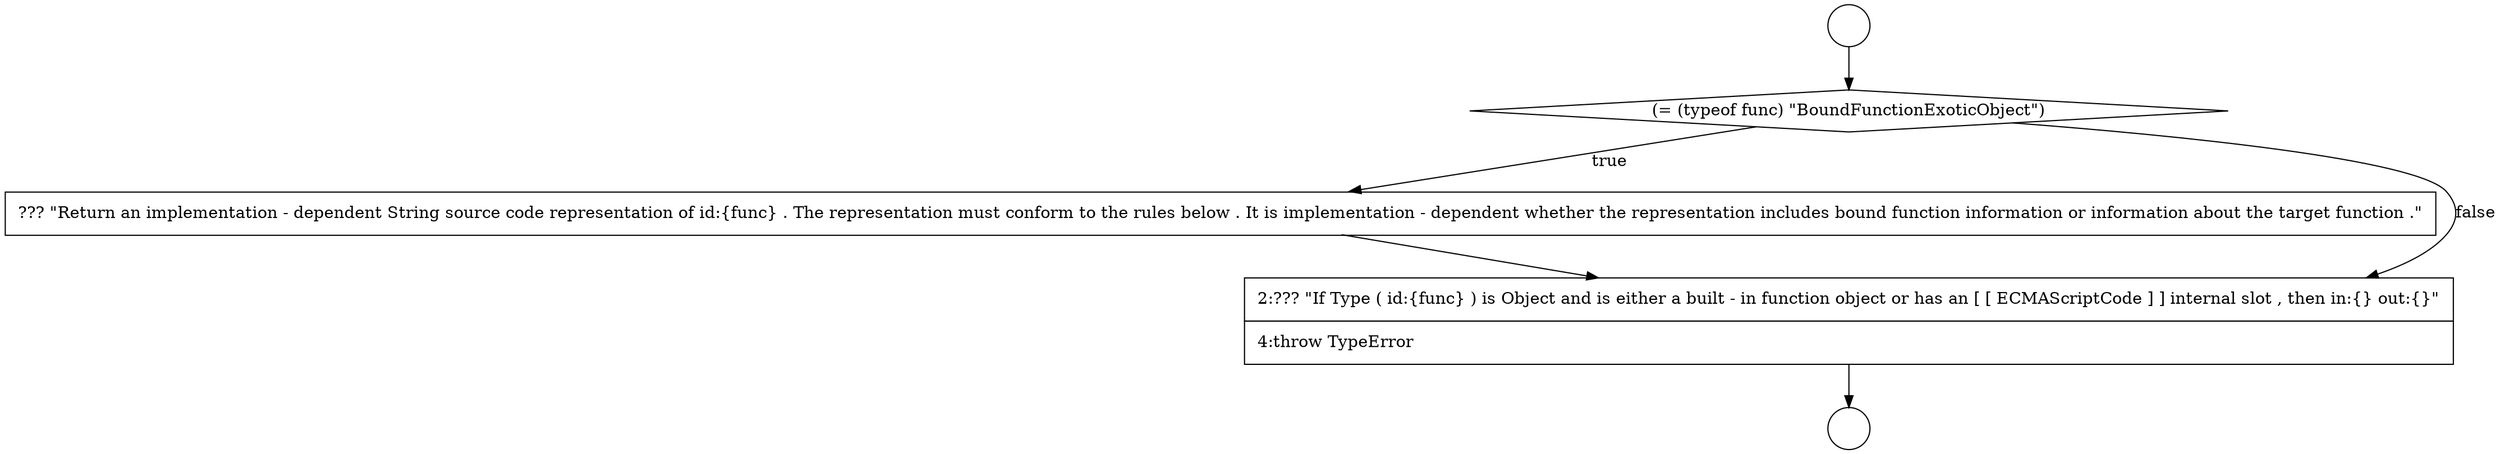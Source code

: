 digraph {
  node11659 [shape=none, margin=0, label=<<font color="black">
    <table border="0" cellborder="1" cellspacing="0" cellpadding="10">
      <tr><td align="left">??? &quot;Return an implementation - dependent String source code representation of id:{func} . The representation must conform to the rules below . It is implementation - dependent whether the representation includes bound function information or information about the target function .&quot;</td></tr>
    </table>
  </font>> color="black" fillcolor="white" style=filled]
  node11656 [shape=circle label=" " color="black" fillcolor="white" style=filled]
  node11660 [shape=none, margin=0, label=<<font color="black">
    <table border="0" cellborder="1" cellspacing="0" cellpadding="10">
      <tr><td align="left">2:??? &quot;If Type ( id:{func} ) is Object and is either a built - in function object or has an [ [ ECMAScriptCode ] ] internal slot , then in:{} out:{}&quot;</td></tr>
      <tr><td align="left">4:throw TypeError</td></tr>
    </table>
  </font>> color="black" fillcolor="white" style=filled]
  node11657 [shape=circle label=" " color="black" fillcolor="white" style=filled]
  node11658 [shape=diamond, label=<<font color="black">(= (typeof func) &quot;BoundFunctionExoticObject&quot;)</font>> color="black" fillcolor="white" style=filled]
  node11656 -> node11658 [ color="black"]
  node11658 -> node11659 [label=<<font color="black">true</font>> color="black"]
  node11658 -> node11660 [label=<<font color="black">false</font>> color="black"]
  node11659 -> node11660 [ color="black"]
  node11660 -> node11657 [ color="black"]
}
